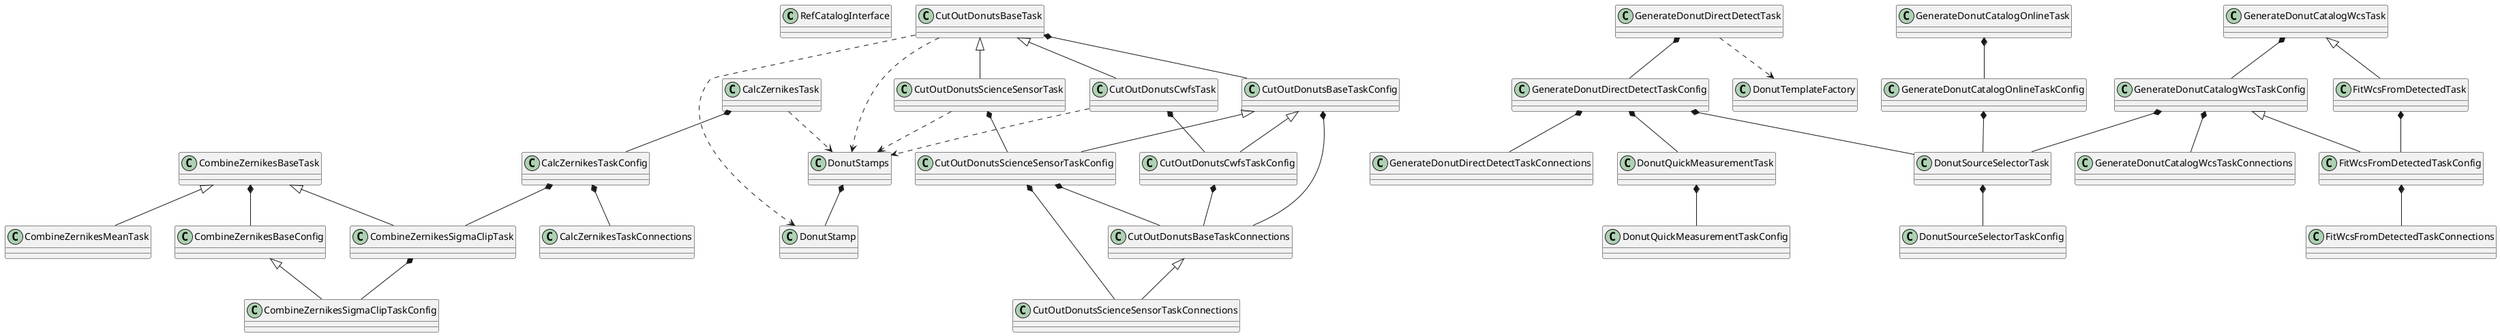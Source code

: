 @startuml
class RefCatalogInterface
CombineZernikesBaseTask <|-- CombineZernikesMeanTask
CombineZernikesBaseTask <|-- CombineZernikesSigmaClipTask
CombineZernikesBaseTask *-- CombineZernikesBaseConfig
CombineZernikesBaseConfig <|-- CombineZernikesSigmaClipTaskConfig
CombineZernikesSigmaClipTask *-- CombineZernikesSigmaClipTaskConfig
DonutSourceSelectorTask *-- DonutSourceSelectorTaskConfig
DonutQuickMeasurementTask *-- DonutQuickMeasurementTaskConfig
GenerateDonutCatalogOnlineTaskConfig *-- DonutSourceSelectorTask
GenerateDonutCatalogOnlineTask *-- GenerateDonutCatalogOnlineTaskConfig
GenerateDonutDirectDetectTaskConfig *-- GenerateDonutDirectDetectTaskConnections
GenerateDonutDirectDetectTaskConfig *-- DonutSourceSelectorTask
GenerateDonutDirectDetectTaskConfig *-- DonutQuickMeasurementTask
GenerateDonutDirectDetectTask *-- GenerateDonutDirectDetectTaskConfig
GenerateDonutDirectDetectTask ..> DonutTemplateFactory
GenerateDonutCatalogWcsTaskConfig *-- DonutSourceSelectorTask
GenerateDonutCatalogWcsTaskConfig *-- GenerateDonutCatalogWcsTaskConnections
GenerateDonutCatalogWcsTask *-- GenerateDonutCatalogWcsTaskConfig
DonutStamps *-- DonutStamp
CutOutDonutsBaseTaskConfig <|-- CutOutDonutsCwfsTaskConfig
CutOutDonutsBaseTask <|-- CutOutDonutsCwfsTask
CutOutDonutsCwfsTaskConfig *-- CutOutDonutsBaseTaskConnections
CutOutDonutsCwfsTask *-- CutOutDonutsCwfsTaskConfig
CutOutDonutsCwfsTask ..> DonutStamps
CutOutDonutsBaseTaskConfig <|-- CutOutDonutsScienceSensorTaskConfig
CutOutDonutsBaseTask <|-- CutOutDonutsScienceSensorTask
CutOutDonutsScienceSensorTaskConfig *-- CutOutDonutsBaseTaskConnections
CutOutDonutsScienceSensorTask *-- CutOutDonutsScienceSensorTaskConfig
CutOutDonutsBaseTaskConnections <|-- CutOutDonutsScienceSensorTaskConnections
CutOutDonutsScienceSensorTaskConfig *-- CutOutDonutsScienceSensorTaskConnections
CutOutDonutsScienceSensorTask ..> DonutStamps
CutOutDonutsBaseTaskConfig *-- CutOutDonutsBaseTaskConnections
CutOutDonutsBaseTask *-- CutOutDonutsBaseTaskConfig
CutOutDonutsBaseTask ..> DonutStamps
CutOutDonutsBaseTask ..> DonutStamp
CalcZernikesTaskConfig *-- CombineZernikesSigmaClipTask
CalcZernikesTaskConfig *-- CalcZernikesTaskConnections
CalcZernikesTask *-- CalcZernikesTaskConfig
CalcZernikesTask ..> DonutStamps
FitWcsFromDetectedTaskConfig *-- FitWcsFromDetectedTaskConnections
GenerateDonutCatalogWcsTaskConfig <|-- FitWcsFromDetectedTaskConfig
FitWcsFromDetectedTask *-- FitWcsFromDetectedTaskConfig
GenerateDonutCatalogWcsTask <|-- FitWcsFromDetectedTask
@enduml
